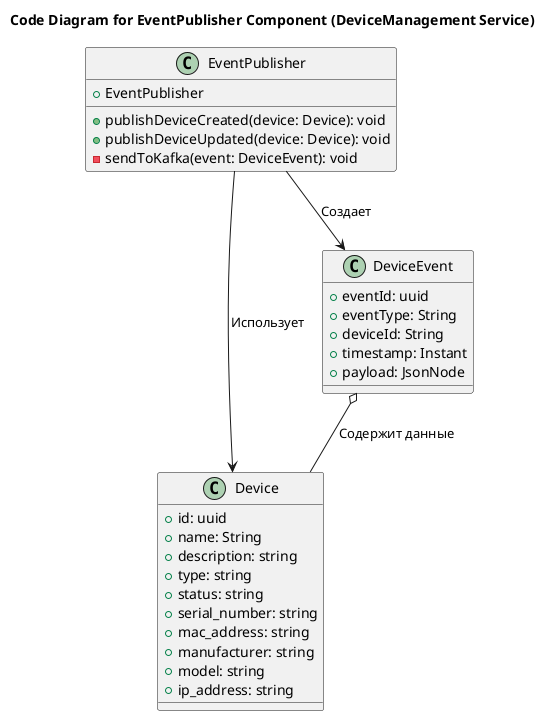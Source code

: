 @startuml

title Code Diagram for EventPublisher Component (DeviceManagement Service)

class EventPublisher {
  + EventPublisher
  + {method} publishDeviceCreated(device: Device): void
  + {method} publishDeviceUpdated(device: Device): void
  - {method} sendToKafka(event: DeviceEvent): void
}

class Device {
  + id: uuid
  + name: String
  + description: string
  + type: string
  + status: string
  + serial_number: string
  + mac_address: string
  + manufacturer: string
  + model: string
  + ip_address: string
}

class DeviceEvent {
  + eventId: uuid
  + eventType: String
  + deviceId: String
  + timestamp: Instant
  + payload: JsonNode
}

EventPublisher --> Device: "Использует"
EventPublisher --> DeviceEvent: "Создает"
DeviceEvent o-- Device: "Содержит данные"

@enduml